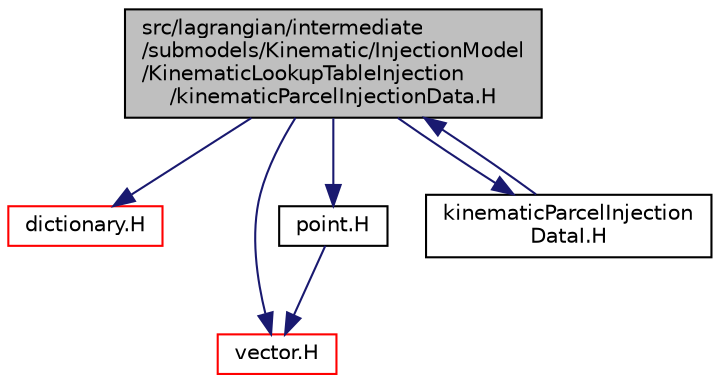 digraph "src/lagrangian/intermediate/submodels/Kinematic/InjectionModel/KinematicLookupTableInjection/kinematicParcelInjectionData.H"
{
  bgcolor="transparent";
  edge [fontname="Helvetica",fontsize="10",labelfontname="Helvetica",labelfontsize="10"];
  node [fontname="Helvetica",fontsize="10",shape=record];
  Node0 [label="src/lagrangian/intermediate\l/submodels/Kinematic/InjectionModel\l/KinematicLookupTableInjection\l/kinematicParcelInjectionData.H",height=0.2,width=0.4,color="black", fillcolor="grey75", style="filled", fontcolor="black"];
  Node0 -> Node1 [color="midnightblue",fontsize="10",style="solid",fontname="Helvetica"];
  Node1 [label="dictionary.H",height=0.2,width=0.4,color="red",URL="$a09506.html"];
  Node0 -> Node85 [color="midnightblue",fontsize="10",style="solid",fontname="Helvetica"];
  Node85 [label="vector.H",height=0.2,width=0.4,color="red",URL="$a13694.html"];
  Node0 -> Node94 [color="midnightblue",fontsize="10",style="solid",fontname="Helvetica"];
  Node94 [label="point.H",height=0.2,width=0.4,color="black",URL="$a12827.html"];
  Node94 -> Node85 [color="midnightblue",fontsize="10",style="solid",fontname="Helvetica"];
  Node0 -> Node95 [color="midnightblue",fontsize="10",style="solid",fontname="Helvetica"];
  Node95 [label="kinematicParcelInjection\lDataI.H",height=0.2,width=0.4,color="black",URL="$a06443.html"];
  Node95 -> Node0 [color="midnightblue",fontsize="10",style="solid",fontname="Helvetica"];
}
